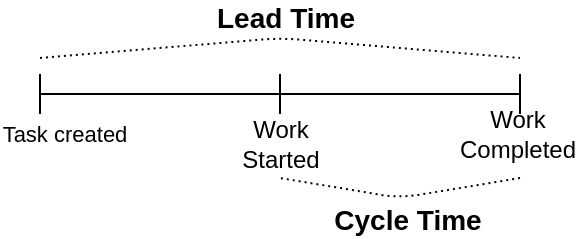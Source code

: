 <mxfile version="12.9.8" type="device"><diagram id="YFjHZqcbsuBdkkCvVDQ2" name="Page-1"><mxGraphModel dx="853" dy="369" grid="1" gridSize="10" guides="1" tooltips="1" connect="1" arrows="1" fold="1" page="1" pageScale="1" pageWidth="850" pageHeight="1100" math="0" shadow="0"><root><mxCell id="0"/><mxCell id="1" parent="0"/><mxCell id="l8SftaLKqrLYuce6Iotg-1" value="" style="endArrow=none;html=1;" edge="1" parent="1"><mxGeometry width="50" height="50" relative="1" as="geometry"><mxPoint x="80" y="200" as="sourcePoint"/><mxPoint x="320" y="200" as="targetPoint"/></mxGeometry></mxCell><mxCell id="l8SftaLKqrLYuce6Iotg-3" value="" style="endArrow=none;html=1;" edge="1" parent="1"><mxGeometry width="50" height="50" relative="1" as="geometry"><mxPoint x="80" y="210" as="sourcePoint"/><mxPoint x="80" y="190" as="targetPoint"/></mxGeometry></mxCell><mxCell id="l8SftaLKqrLYuce6Iotg-6" value="" style="endArrow=none;html=1;" edge="1" parent="1"><mxGeometry width="50" height="50" relative="1" as="geometry"><mxPoint x="200" y="210" as="sourcePoint"/><mxPoint x="200" y="190" as="targetPoint"/></mxGeometry></mxCell><mxCell id="l8SftaLKqrLYuce6Iotg-8" value="" style="endArrow=none;html=1;" edge="1" parent="1"><mxGeometry width="50" height="50" relative="1" as="geometry"><mxPoint x="320" y="210" as="sourcePoint"/><mxPoint x="320" y="190" as="targetPoint"/></mxGeometry></mxCell><mxCell id="l8SftaLKqrLYuce6Iotg-9" value="&lt;font style=&quot;font-size: 11px&quot;&gt;Task created&lt;/font&gt;" style="text;html=1;strokeColor=none;fillColor=none;align=center;verticalAlign=middle;whiteSpace=wrap;rounded=0;fontSize=7;" vertex="1" parent="1"><mxGeometry x="60" y="210" width="65" height="20" as="geometry"/></mxCell><mxCell id="l8SftaLKqrLYuce6Iotg-10" value="&lt;font style=&quot;font-size: 12px&quot;&gt;Work&lt;br&gt;Started&lt;/font&gt;" style="text;html=1;strokeColor=none;fillColor=none;align=center;verticalAlign=middle;whiteSpace=wrap;rounded=0;fontSize=7;" vertex="1" parent="1"><mxGeometry x="177.5" y="215" width="45" height="20" as="geometry"/></mxCell><mxCell id="l8SftaLKqrLYuce6Iotg-11" value="&lt;font style=&quot;font-size: 12px&quot;&gt;Work&lt;br&gt;Completed&lt;/font&gt;" style="text;html=1;strokeColor=none;fillColor=none;align=center;verticalAlign=middle;whiteSpace=wrap;rounded=0;fontSize=7;" vertex="1" parent="1"><mxGeometry x="304" y="210" width="30" height="20" as="geometry"/></mxCell><mxCell id="l8SftaLKqrLYuce6Iotg-12" value="" style="endArrow=none;html=1;fontSize=7;dashed=1;dashPattern=1 2;" edge="1" parent="1"><mxGeometry width="50" height="50" relative="1" as="geometry"><mxPoint x="80" y="182" as="sourcePoint"/><mxPoint x="320" y="182" as="targetPoint"/><Array as="points"><mxPoint x="200" y="172"/></Array></mxGeometry></mxCell><mxCell id="l8SftaLKqrLYuce6Iotg-13" value="&lt;font style=&quot;font-size: 14px&quot;&gt;Lead Time&lt;/font&gt;" style="text;html=1;strokeColor=none;fillColor=none;align=center;verticalAlign=middle;whiteSpace=wrap;rounded=0;fontSize=7;fontStyle=1" vertex="1" parent="1"><mxGeometry x="163" y="157" width="80" height="10" as="geometry"/></mxCell><mxCell id="l8SftaLKqrLYuce6Iotg-14" value="" style="endArrow=none;html=1;fontSize=7;dashed=1;dashPattern=1 2;" edge="1" parent="1"><mxGeometry width="50" height="50" relative="1" as="geometry"><mxPoint x="320" y="242" as="sourcePoint"/><mxPoint x="200" y="242" as="targetPoint"/><Array as="points"><mxPoint x="260" y="252"/></Array></mxGeometry></mxCell><mxCell id="l8SftaLKqrLYuce6Iotg-15" value="&lt;b&gt;&lt;font style=&quot;font-size: 14px&quot;&gt;Cycle Time&lt;/font&gt;&lt;/b&gt;" style="text;html=1;strokeColor=none;fillColor=none;align=center;verticalAlign=middle;whiteSpace=wrap;rounded=0;fontSize=7;" vertex="1" parent="1"><mxGeometry x="224" y="258" width="80" height="10" as="geometry"/></mxCell></root></mxGraphModel></diagram></mxfile>